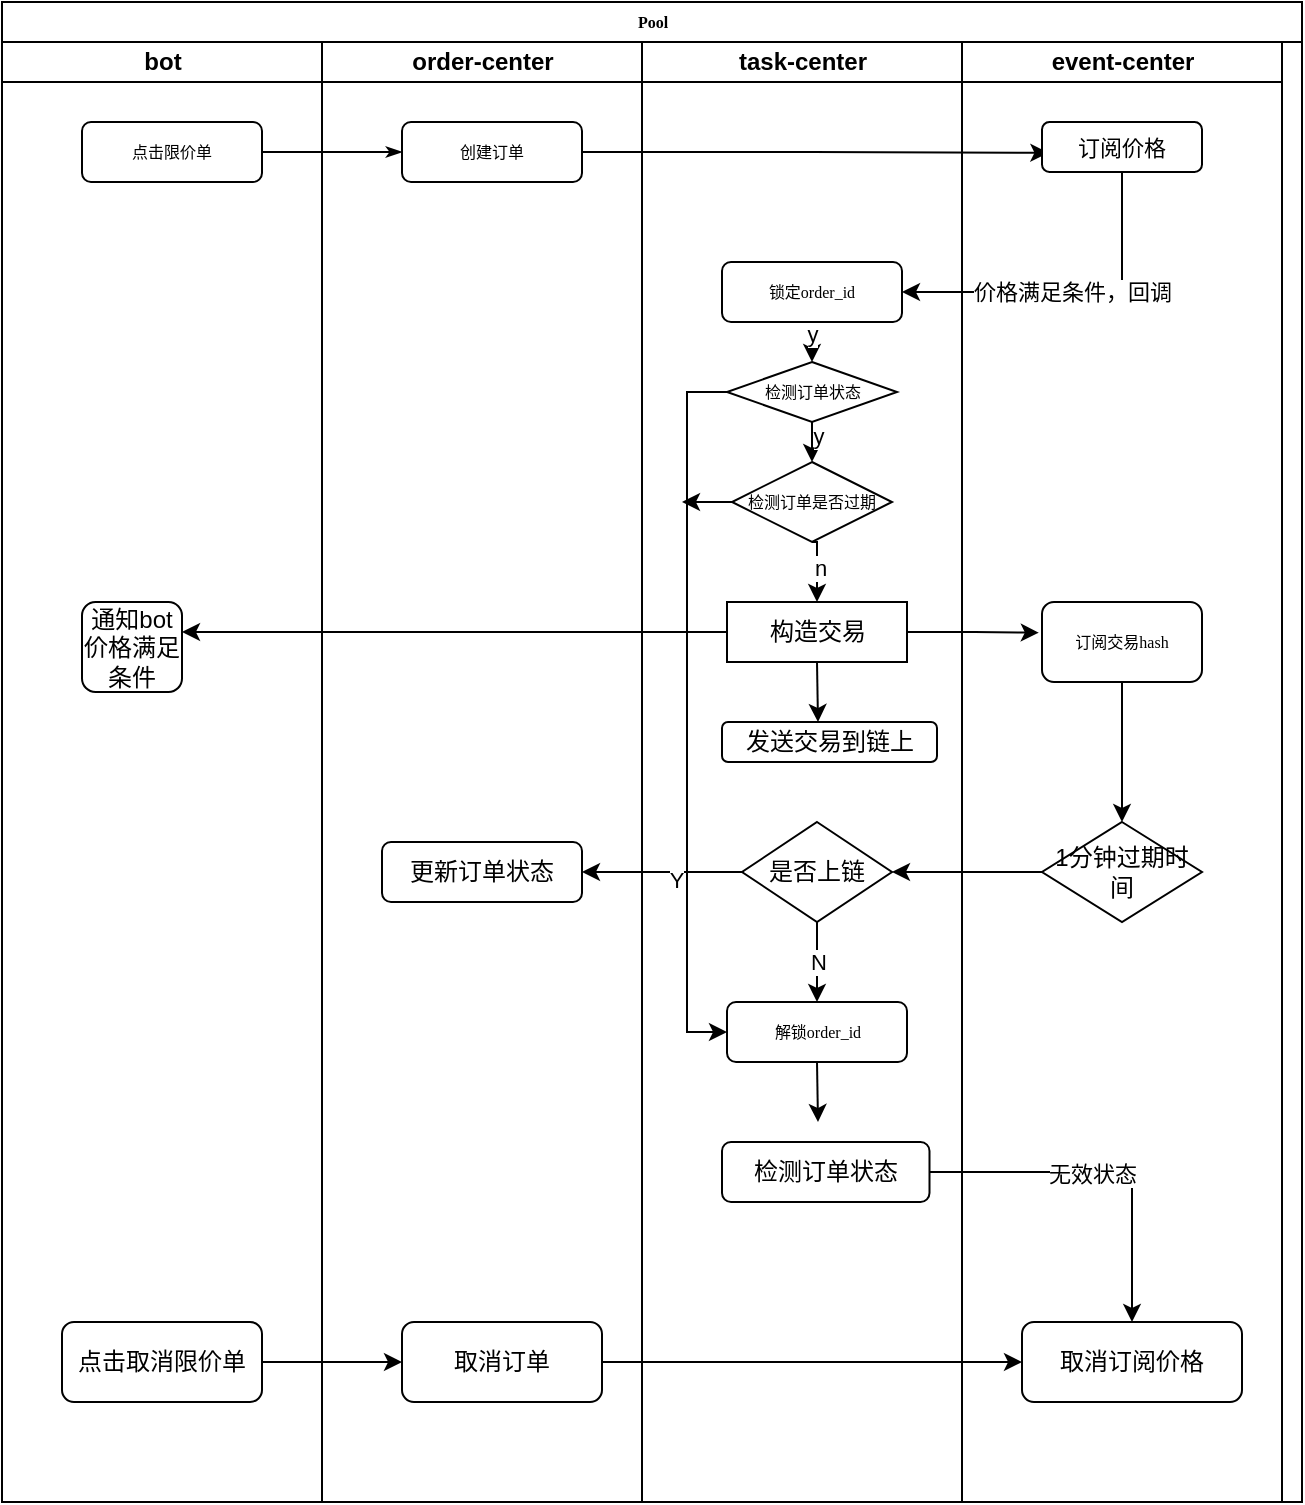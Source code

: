 <mxfile version="26.0.6">
  <diagram name="Page-1" id="74e2e168-ea6b-b213-b513-2b3c1d86103e">
    <mxGraphModel dx="2293" dy="758" grid="1" gridSize="10" guides="1" tooltips="1" connect="1" arrows="1" fold="1" page="1" pageScale="1" pageWidth="1100" pageHeight="850" background="none" math="0" shadow="0">
      <root>
        <mxCell id="0" />
        <mxCell id="1" parent="0" />
        <mxCell id="77e6c97f196da883-1" value="Pool" style="swimlane;html=1;childLayout=stackLayout;startSize=20;rounded=0;shadow=0;labelBackgroundColor=none;strokeWidth=1;fontFamily=Verdana;fontSize=8;align=center;" parent="1" vertex="1">
          <mxGeometry x="-250" y="60" width="650" height="750" as="geometry" />
        </mxCell>
        <mxCell id="77e6c97f196da883-2" value="bot" style="swimlane;html=1;startSize=20;" parent="77e6c97f196da883-1" vertex="1">
          <mxGeometry y="20" width="160" height="730" as="geometry" />
        </mxCell>
        <mxCell id="77e6c97f196da883-8" value="点击限价单" style="rounded=1;whiteSpace=wrap;html=1;shadow=0;labelBackgroundColor=none;strokeWidth=1;fontFamily=Verdana;fontSize=8;align=center;" parent="77e6c97f196da883-2" vertex="1">
          <mxGeometry x="40" y="40" width="90" height="30" as="geometry" />
        </mxCell>
        <mxCell id="fKHkDtZ9JUEkQJLIkat5-25" value="通知bot价格满足条件" style="rounded=1;whiteSpace=wrap;html=1;" vertex="1" parent="77e6c97f196da883-2">
          <mxGeometry x="40" y="280" width="50" height="45" as="geometry" />
        </mxCell>
        <mxCell id="fKHkDtZ9JUEkQJLIkat5-42" value="点击取消限价单" style="rounded=1;whiteSpace=wrap;html=1;" vertex="1" parent="77e6c97f196da883-2">
          <mxGeometry x="30" y="640" width="100" height="40" as="geometry" />
        </mxCell>
        <mxCell id="77e6c97f196da883-26" style="edgeStyle=orthogonalEdgeStyle;rounded=1;html=1;labelBackgroundColor=none;startArrow=none;startFill=0;startSize=5;endArrow=classicThin;endFill=1;endSize=5;jettySize=auto;orthogonalLoop=1;strokeWidth=1;fontFamily=Verdana;fontSize=8" parent="77e6c97f196da883-1" source="77e6c97f196da883-8" target="77e6c97f196da883-11" edge="1">
          <mxGeometry relative="1" as="geometry" />
        </mxCell>
        <mxCell id="77e6c97f196da883-3" value="order-center" style="swimlane;html=1;startSize=20;" parent="77e6c97f196da883-1" vertex="1">
          <mxGeometry x="160" y="20" width="160" height="730" as="geometry" />
        </mxCell>
        <mxCell id="77e6c97f196da883-11" value="创建订单" style="rounded=1;whiteSpace=wrap;html=1;shadow=0;labelBackgroundColor=none;strokeWidth=1;fontFamily=Verdana;fontSize=8;align=center;" parent="77e6c97f196da883-3" vertex="1">
          <mxGeometry x="40" y="40" width="90" height="30" as="geometry" />
        </mxCell>
        <mxCell id="fKHkDtZ9JUEkQJLIkat5-26" value="更新订单状态" style="rounded=1;whiteSpace=wrap;html=1;" vertex="1" parent="77e6c97f196da883-3">
          <mxGeometry x="30" y="400" width="100" height="30" as="geometry" />
        </mxCell>
        <mxCell id="fKHkDtZ9JUEkQJLIkat5-43" value="取消订单" style="rounded=1;whiteSpace=wrap;html=1;" vertex="1" parent="77e6c97f196da883-3">
          <mxGeometry x="40" y="640" width="100" height="40" as="geometry" />
        </mxCell>
        <mxCell id="fKHkDtZ9JUEkQJLIkat5-1" style="edgeStyle=orthogonalEdgeStyle;rounded=0;orthogonalLoop=1;jettySize=auto;html=1;exitX=1;exitY=0.5;exitDx=0;exitDy=0;entryX=0.04;entryY=0.617;entryDx=0;entryDy=0;entryPerimeter=0;" edge="1" parent="77e6c97f196da883-1" source="77e6c97f196da883-11" target="77e6c97f196da883-15">
          <mxGeometry relative="1" as="geometry" />
        </mxCell>
        <mxCell id="fKHkDtZ9JUEkQJLIkat5-7" style="edgeStyle=orthogonalEdgeStyle;rounded=0;orthogonalLoop=1;jettySize=auto;html=1;exitX=0.5;exitY=1;exitDx=0;exitDy=0;entryX=1;entryY=0.5;entryDx=0;entryDy=0;" edge="1" parent="77e6c97f196da883-1" source="77e6c97f196da883-15" target="77e6c97f196da883-12">
          <mxGeometry relative="1" as="geometry" />
        </mxCell>
        <mxCell id="fKHkDtZ9JUEkQJLIkat5-14" value="价格满足条件，回调" style="edgeLabel;html=1;align=center;verticalAlign=middle;resizable=0;points=[];" vertex="1" connectable="0" parent="fKHkDtZ9JUEkQJLIkat5-7">
          <mxGeometry x="0.007" relative="1" as="geometry">
            <mxPoint as="offset" />
          </mxGeometry>
        </mxCell>
        <mxCell id="77e6c97f196da883-4" value="task-center" style="swimlane;html=1;startSize=20;" parent="77e6c97f196da883-1" vertex="1">
          <mxGeometry x="320" y="20" width="160" height="730" as="geometry" />
        </mxCell>
        <mxCell id="fKHkDtZ9JUEkQJLIkat5-27" style="edgeStyle=orthogonalEdgeStyle;rounded=0;orthogonalLoop=1;jettySize=auto;html=1;exitX=0.5;exitY=1;exitDx=0;exitDy=0;entryX=0.5;entryY=0;entryDx=0;entryDy=0;" edge="1" parent="77e6c97f196da883-4" source="77e6c97f196da883-12" target="77e6c97f196da883-13">
          <mxGeometry relative="1" as="geometry" />
        </mxCell>
        <mxCell id="fKHkDtZ9JUEkQJLIkat5-32" value="y" style="edgeLabel;html=1;align=center;verticalAlign=middle;resizable=0;points=[];" vertex="1" connectable="0" parent="fKHkDtZ9JUEkQJLIkat5-27">
          <mxGeometry x="-0.4" relative="1" as="geometry">
            <mxPoint as="offset" />
          </mxGeometry>
        </mxCell>
        <mxCell id="77e6c97f196da883-12" value="锁定order_id" style="rounded=1;whiteSpace=wrap;html=1;shadow=0;labelBackgroundColor=none;strokeWidth=1;fontFamily=Verdana;fontSize=8;align=center;" parent="77e6c97f196da883-4" vertex="1">
          <mxGeometry x="40" y="110" width="90" height="30" as="geometry" />
        </mxCell>
        <mxCell id="fKHkDtZ9JUEkQJLIkat5-28" style="edgeStyle=orthogonalEdgeStyle;rounded=0;orthogonalLoop=1;jettySize=auto;html=1;exitX=0.5;exitY=1;exitDx=0;exitDy=0;entryX=0.5;entryY=0;entryDx=0;entryDy=0;" edge="1" parent="77e6c97f196da883-4" source="77e6c97f196da883-13" target="77e6c97f196da883-16">
          <mxGeometry relative="1" as="geometry" />
        </mxCell>
        <mxCell id="fKHkDtZ9JUEkQJLIkat5-33" value="y" style="edgeLabel;html=1;align=center;verticalAlign=middle;resizable=0;points=[];" vertex="1" connectable="0" parent="fKHkDtZ9JUEkQJLIkat5-28">
          <mxGeometry x="-0.3" y="3" relative="1" as="geometry">
            <mxPoint as="offset" />
          </mxGeometry>
        </mxCell>
        <mxCell id="fKHkDtZ9JUEkQJLIkat5-54" style="edgeStyle=orthogonalEdgeStyle;rounded=0;orthogonalLoop=1;jettySize=auto;html=1;exitX=0;exitY=0.5;exitDx=0;exitDy=0;entryX=0;entryY=0.5;entryDx=0;entryDy=0;" edge="1" parent="77e6c97f196da883-4" source="77e6c97f196da883-13" target="fKHkDtZ9JUEkQJLIkat5-21">
          <mxGeometry relative="1" as="geometry" />
        </mxCell>
        <mxCell id="77e6c97f196da883-13" value="检测订单状态" style="rhombus;whiteSpace=wrap;html=1;rounded=0;shadow=0;labelBackgroundColor=none;strokeWidth=1;fontFamily=Verdana;fontSize=8;align=center;" parent="77e6c97f196da883-4" vertex="1">
          <mxGeometry x="42.5" y="160" width="85" height="30" as="geometry" />
        </mxCell>
        <mxCell id="fKHkDtZ9JUEkQJLIkat5-9" style="edgeStyle=orthogonalEdgeStyle;rounded=0;orthogonalLoop=1;jettySize=auto;html=1;exitX=0.5;exitY=1;exitDx=0;exitDy=0;entryX=0.5;entryY=0;entryDx=0;entryDy=0;" edge="1" parent="77e6c97f196da883-4" source="77e6c97f196da883-16" target="fKHkDtZ9JUEkQJLIkat5-8">
          <mxGeometry relative="1" as="geometry" />
        </mxCell>
        <mxCell id="fKHkDtZ9JUEkQJLIkat5-29" value="n" style="edgeLabel;html=1;align=center;verticalAlign=middle;resizable=0;points=[];" vertex="1" connectable="0" parent="fKHkDtZ9JUEkQJLIkat5-9">
          <mxGeometry x="-0.108" y="1" relative="1" as="geometry">
            <mxPoint y="1" as="offset" />
          </mxGeometry>
        </mxCell>
        <mxCell id="fKHkDtZ9JUEkQJLIkat5-55" style="edgeStyle=orthogonalEdgeStyle;rounded=0;orthogonalLoop=1;jettySize=auto;html=1;exitX=0;exitY=0.5;exitDx=0;exitDy=0;" edge="1" parent="77e6c97f196da883-4" source="77e6c97f196da883-16">
          <mxGeometry relative="1" as="geometry">
            <mxPoint x="20" y="230" as="targetPoint" />
          </mxGeometry>
        </mxCell>
        <mxCell id="77e6c97f196da883-16" value="检测订单是否过期" style="rhombus;whiteSpace=wrap;html=1;rounded=0;shadow=0;labelBackgroundColor=none;strokeWidth=1;fontFamily=Verdana;fontSize=8;align=center;" parent="77e6c97f196da883-4" vertex="1">
          <mxGeometry x="45" y="210" width="80" height="40" as="geometry" />
        </mxCell>
        <mxCell id="fKHkDtZ9JUEkQJLIkat5-15" style="edgeStyle=orthogonalEdgeStyle;rounded=0;orthogonalLoop=1;jettySize=auto;html=1;exitX=0.5;exitY=1;exitDx=0;exitDy=0;" edge="1" parent="77e6c97f196da883-4" source="fKHkDtZ9JUEkQJLIkat5-8">
          <mxGeometry relative="1" as="geometry">
            <mxPoint x="88" y="340" as="targetPoint" />
          </mxGeometry>
        </mxCell>
        <mxCell id="fKHkDtZ9JUEkQJLIkat5-22" style="edgeStyle=orthogonalEdgeStyle;rounded=0;orthogonalLoop=1;jettySize=auto;html=1;exitX=0;exitY=0.5;exitDx=0;exitDy=0;" edge="1" parent="77e6c97f196da883-4" source="fKHkDtZ9JUEkQJLIkat5-8">
          <mxGeometry relative="1" as="geometry">
            <mxPoint x="-230" y="295" as="targetPoint" />
          </mxGeometry>
        </mxCell>
        <mxCell id="fKHkDtZ9JUEkQJLIkat5-8" value="构造交易" style="whiteSpace=wrap;html=1;" vertex="1" parent="77e6c97f196da883-4">
          <mxGeometry x="42.5" y="280" width="90" height="30" as="geometry" />
        </mxCell>
        <mxCell id="fKHkDtZ9JUEkQJLIkat5-16" value="发送交易到链上" style="rounded=1;whiteSpace=wrap;html=1;" vertex="1" parent="77e6c97f196da883-4">
          <mxGeometry x="40" y="340" width="107.5" height="20" as="geometry" />
        </mxCell>
        <mxCell id="fKHkDtZ9JUEkQJLIkat5-53" value="N" style="edgeStyle=orthogonalEdgeStyle;rounded=0;orthogonalLoop=1;jettySize=auto;html=1;exitX=0.5;exitY=1;exitDx=0;exitDy=0;entryX=0.5;entryY=0;entryDx=0;entryDy=0;" edge="1" parent="77e6c97f196da883-4" source="fKHkDtZ9JUEkQJLIkat5-19" target="fKHkDtZ9JUEkQJLIkat5-21">
          <mxGeometry relative="1" as="geometry" />
        </mxCell>
        <mxCell id="fKHkDtZ9JUEkQJLIkat5-19" value="是否上链" style="rhombus;whiteSpace=wrap;html=1;" vertex="1" parent="77e6c97f196da883-4">
          <mxGeometry x="50" y="390" width="75" height="50" as="geometry" />
        </mxCell>
        <mxCell id="fKHkDtZ9JUEkQJLIkat5-57" style="edgeStyle=orthogonalEdgeStyle;rounded=0;orthogonalLoop=1;jettySize=auto;html=1;exitX=0.5;exitY=1;exitDx=0;exitDy=0;" edge="1" parent="77e6c97f196da883-4" source="fKHkDtZ9JUEkQJLIkat5-21">
          <mxGeometry relative="1" as="geometry">
            <mxPoint x="88" y="540" as="targetPoint" />
          </mxGeometry>
        </mxCell>
        <mxCell id="fKHkDtZ9JUEkQJLIkat5-21" value="解锁order_id" style="rounded=1;whiteSpace=wrap;html=1;shadow=0;labelBackgroundColor=none;strokeWidth=1;fontFamily=Verdana;fontSize=8;align=center;" vertex="1" parent="77e6c97f196da883-4">
          <mxGeometry x="42.5" y="480" width="90" height="30" as="geometry" />
        </mxCell>
        <mxCell id="fKHkDtZ9JUEkQJLIkat5-40" value="检测订单状态" style="rounded=1;whiteSpace=wrap;html=1;" vertex="1" parent="77e6c97f196da883-4">
          <mxGeometry x="40" y="550" width="103.75" height="30" as="geometry" />
        </mxCell>
        <mxCell id="fKHkDtZ9JUEkQJLIkat5-13" style="edgeStyle=orthogonalEdgeStyle;rounded=0;orthogonalLoop=1;jettySize=auto;html=1;exitX=1;exitY=0.5;exitDx=0;exitDy=0;entryX=-0.02;entryY=0.383;entryDx=0;entryDy=0;entryPerimeter=0;" edge="1" parent="77e6c97f196da883-1" source="fKHkDtZ9JUEkQJLIkat5-8" target="77e6c97f196da883-17">
          <mxGeometry relative="1" as="geometry" />
        </mxCell>
        <mxCell id="fKHkDtZ9JUEkQJLIkat5-20" style="edgeStyle=orthogonalEdgeStyle;rounded=0;orthogonalLoop=1;jettySize=auto;html=1;exitX=0;exitY=0.5;exitDx=0;exitDy=0;entryX=1;entryY=0.5;entryDx=0;entryDy=0;" edge="1" parent="77e6c97f196da883-1" source="fKHkDtZ9JUEkQJLIkat5-17" target="fKHkDtZ9JUEkQJLIkat5-19">
          <mxGeometry relative="1" as="geometry" />
        </mxCell>
        <mxCell id="fKHkDtZ9JUEkQJLIkat5-44" style="edgeStyle=orthogonalEdgeStyle;rounded=0;orthogonalLoop=1;jettySize=auto;html=1;exitX=1;exitY=0.5;exitDx=0;exitDy=0;entryX=0;entryY=0.5;entryDx=0;entryDy=0;" edge="1" parent="77e6c97f196da883-1" source="fKHkDtZ9JUEkQJLIkat5-43" target="fKHkDtZ9JUEkQJLIkat5-41">
          <mxGeometry relative="1" as="geometry" />
        </mxCell>
        <mxCell id="fKHkDtZ9JUEkQJLIkat5-45" style="edgeStyle=orthogonalEdgeStyle;rounded=0;orthogonalLoop=1;jettySize=auto;html=1;exitX=1;exitY=0.5;exitDx=0;exitDy=0;entryX=0.5;entryY=0;entryDx=0;entryDy=0;" edge="1" parent="77e6c97f196da883-1" source="fKHkDtZ9JUEkQJLIkat5-40" target="fKHkDtZ9JUEkQJLIkat5-41">
          <mxGeometry relative="1" as="geometry" />
        </mxCell>
        <mxCell id="fKHkDtZ9JUEkQJLIkat5-46" value="无效状态" style="edgeLabel;html=1;align=center;verticalAlign=middle;resizable=0;points=[];" vertex="1" connectable="0" parent="fKHkDtZ9JUEkQJLIkat5-45">
          <mxGeometry x="-0.085" y="-1" relative="1" as="geometry">
            <mxPoint as="offset" />
          </mxGeometry>
        </mxCell>
        <mxCell id="fKHkDtZ9JUEkQJLIkat5-51" value="" style="edgeStyle=orthogonalEdgeStyle;rounded=0;orthogonalLoop=1;jettySize=auto;html=1;" edge="1" parent="77e6c97f196da883-1" source="fKHkDtZ9JUEkQJLIkat5-19" target="fKHkDtZ9JUEkQJLIkat5-26">
          <mxGeometry relative="1" as="geometry" />
        </mxCell>
        <mxCell id="fKHkDtZ9JUEkQJLIkat5-52" value="Y" style="edgeLabel;html=1;align=center;verticalAlign=middle;resizable=0;points=[];" vertex="1" connectable="0" parent="fKHkDtZ9JUEkQJLIkat5-51">
          <mxGeometry x="-0.175" y="4" relative="1" as="geometry">
            <mxPoint as="offset" />
          </mxGeometry>
        </mxCell>
        <mxCell id="77e6c97f196da883-5" value="event-center" style="swimlane;html=1;startSize=20;" parent="77e6c97f196da883-1" vertex="1">
          <mxGeometry x="480" y="20" width="160" height="730" as="geometry" />
        </mxCell>
        <mxCell id="77e6c97f196da883-15" value="&lt;span style=&quot;font-family: Helvetica; font-size: 11px; text-wrap: nowrap; background-color: rgb(255, 255, 255);&quot;&gt;订阅价格&lt;/span&gt;" style="rounded=1;whiteSpace=wrap;html=1;shadow=0;labelBackgroundColor=none;strokeWidth=1;fontFamily=Verdana;fontSize=8;align=center;" parent="77e6c97f196da883-5" vertex="1">
          <mxGeometry x="40" y="40" width="80" height="25" as="geometry" />
        </mxCell>
        <mxCell id="fKHkDtZ9JUEkQJLIkat5-56" style="edgeStyle=orthogonalEdgeStyle;rounded=0;orthogonalLoop=1;jettySize=auto;html=1;exitX=0.5;exitY=1;exitDx=0;exitDy=0;entryX=0.5;entryY=0;entryDx=0;entryDy=0;" edge="1" parent="77e6c97f196da883-5" source="77e6c97f196da883-17" target="fKHkDtZ9JUEkQJLIkat5-17">
          <mxGeometry relative="1" as="geometry" />
        </mxCell>
        <mxCell id="77e6c97f196da883-17" value="订阅交易hash" style="rounded=1;whiteSpace=wrap;html=1;shadow=0;labelBackgroundColor=none;strokeWidth=1;fontFamily=Verdana;fontSize=8;align=center;" parent="77e6c97f196da883-5" vertex="1">
          <mxGeometry x="40" y="280" width="80" height="40" as="geometry" />
        </mxCell>
        <mxCell id="fKHkDtZ9JUEkQJLIkat5-17" value="1分钟过期时间" style="rhombus;whiteSpace=wrap;html=1;" vertex="1" parent="77e6c97f196da883-5">
          <mxGeometry x="40" y="390" width="80" height="50" as="geometry" />
        </mxCell>
        <mxCell id="fKHkDtZ9JUEkQJLIkat5-41" value="取消订阅价格" style="rounded=1;whiteSpace=wrap;html=1;" vertex="1" parent="77e6c97f196da883-5">
          <mxGeometry x="30" y="640" width="110" height="40" as="geometry" />
        </mxCell>
        <mxCell id="fKHkDtZ9JUEkQJLIkat5-58" style="edgeStyle=orthogonalEdgeStyle;rounded=0;orthogonalLoop=1;jettySize=auto;html=1;exitX=1;exitY=0.5;exitDx=0;exitDy=0;entryX=0;entryY=0.5;entryDx=0;entryDy=0;" edge="1" parent="77e6c97f196da883-1" source="fKHkDtZ9JUEkQJLIkat5-42" target="fKHkDtZ9JUEkQJLIkat5-43">
          <mxGeometry relative="1" as="geometry" />
        </mxCell>
      </root>
    </mxGraphModel>
  </diagram>
</mxfile>
